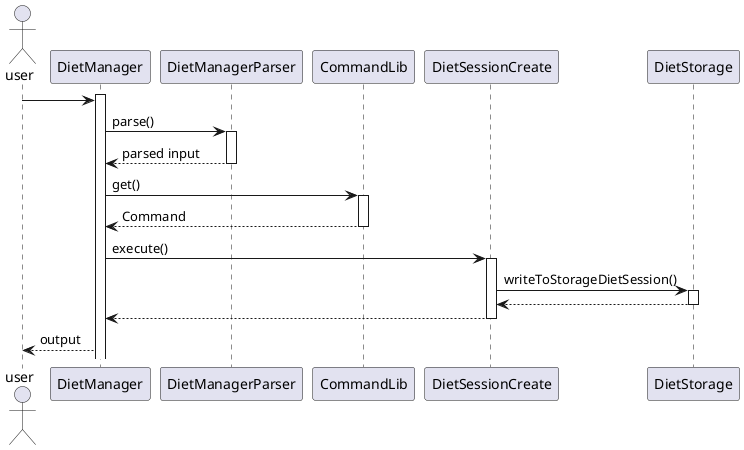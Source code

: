 @startuml
actor user
activate DietManager
user -> DietManager
DietManager -> DietManagerParser : parse()
activate DietManagerParser
DietManagerParser --> DietManager : parsed input
deactivate DietManagerParser

DietManager -> CommandLib : get()
activate CommandLib
CommandLib --> DietManager : Command
deactivate CommandLib

DietManager -> DietSessionCreate : execute()
activate DietSessionCreate

DietSessionCreate -> DietStorage : writeToStorageDietSession()
activate DietStorage
DietStorage --> DietSessionCreate
deactivate DietStorage

DietSessionCreate --> DietManager
deactivate DietSessionCreate

DietManager -->  user : output

@enduml